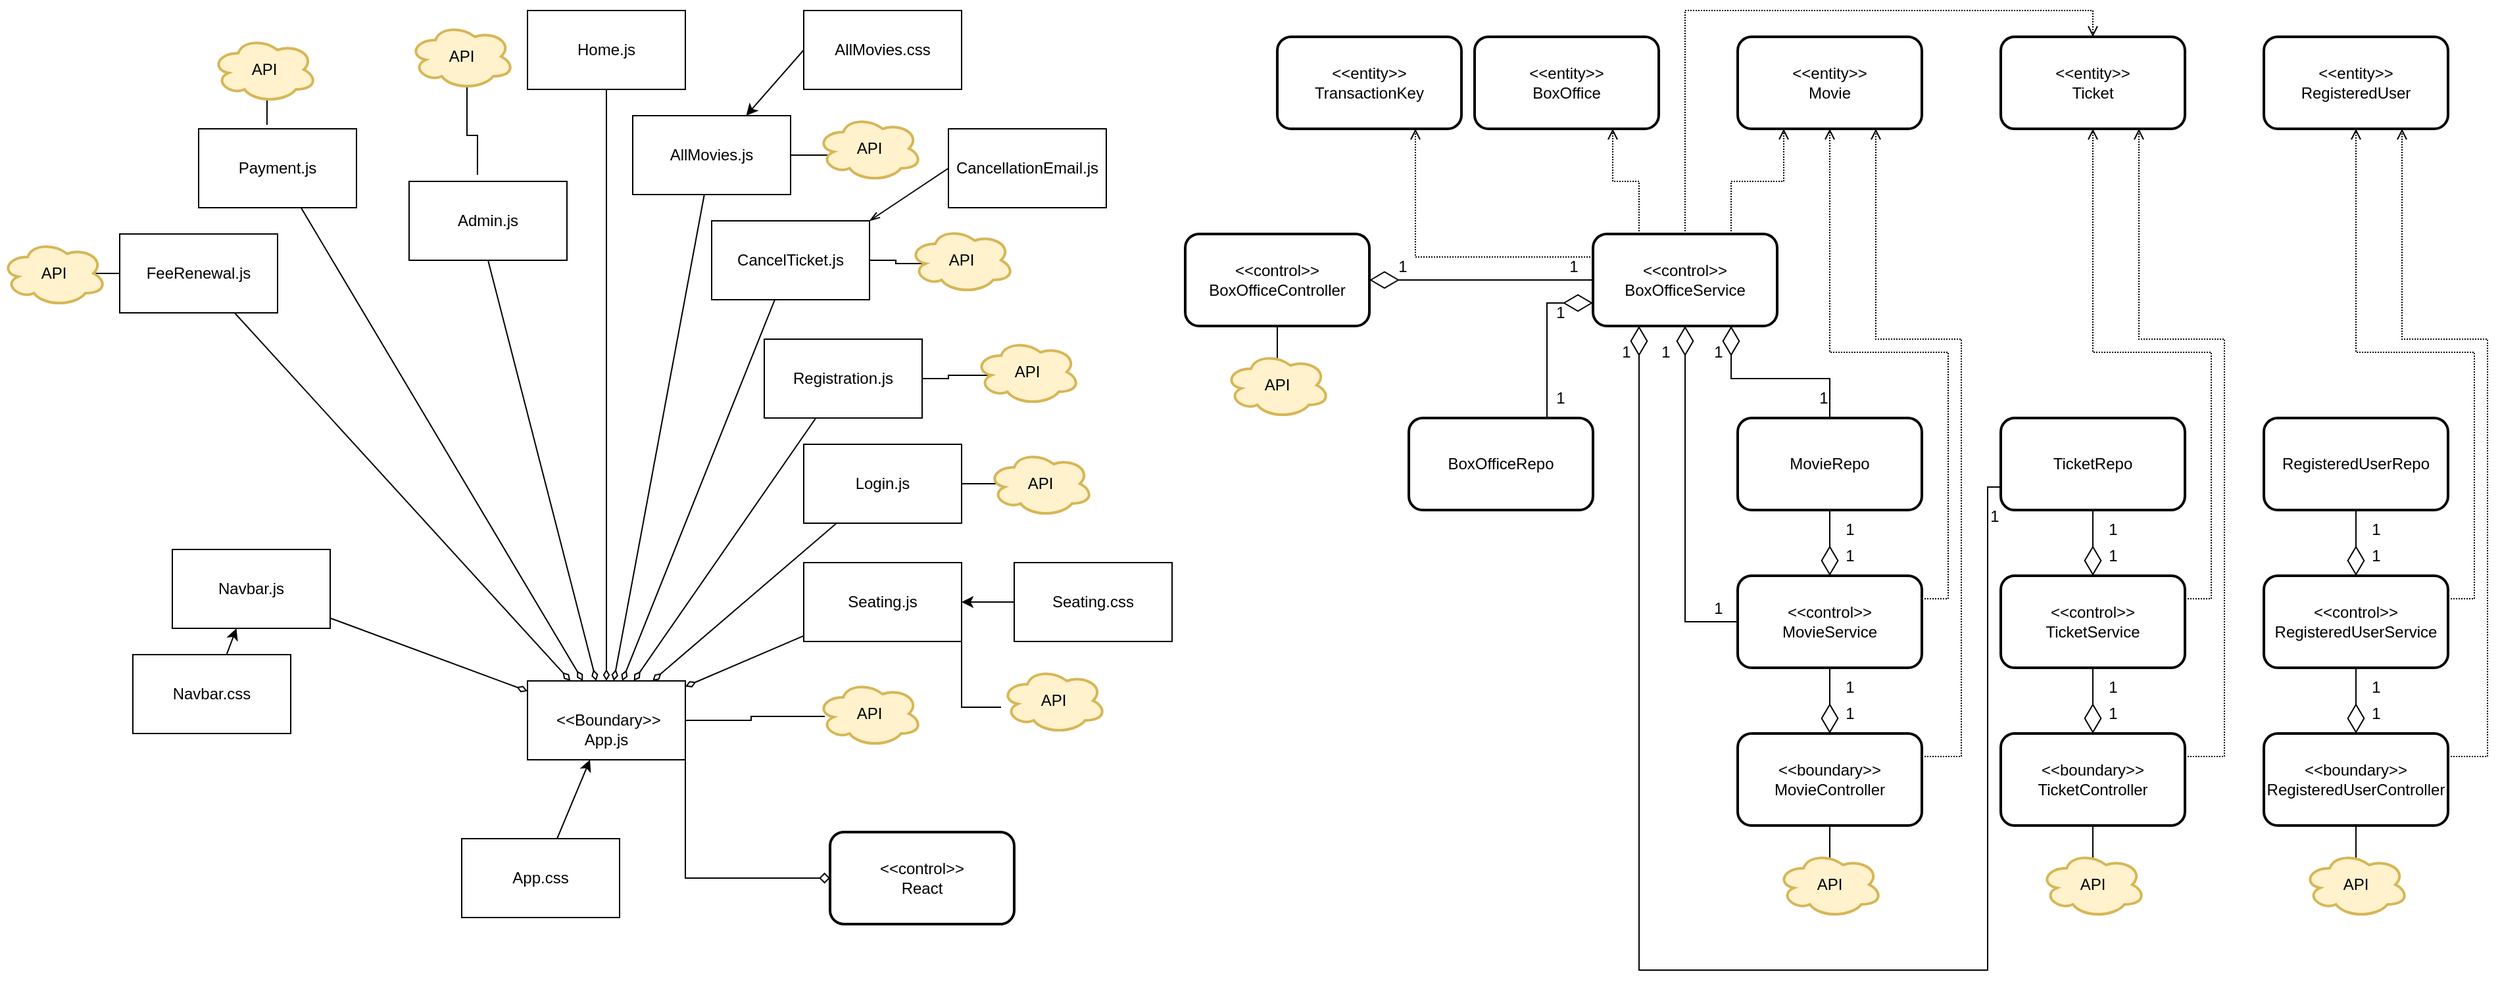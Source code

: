 <mxfile version="20.6.0" type="device"><diagram id="H52Q9zrc_nS8gR3pQKRK" name="Page-1"><mxGraphModel dx="3122" dy="745" grid="1" gridSize="10" guides="1" tooltips="1" connect="1" arrows="1" fold="1" page="1" pageScale="1" pageWidth="1700" pageHeight="1100" math="0" shadow="0"><root><mxCell id="0"/><mxCell id="1" parent="0"/><mxCell id="1Ca0S9xtPDxvIVbtzS-j-1" value="&amp;lt;&amp;lt;entity&amp;gt;&amp;gt;&lt;br&gt;BoxOffice" style="rounded=1;whiteSpace=wrap;html=1;strokeWidth=2;" parent="1" vertex="1"><mxGeometry x="640" y="340" width="140" height="70" as="geometry"/></mxCell><mxCell id="1Ca0S9xtPDxvIVbtzS-j-2" value="&amp;lt;&amp;lt;entity&amp;gt;&amp;gt;&lt;br&gt;TransactionKey" style="rounded=1;whiteSpace=wrap;html=1;strokeWidth=2;" parent="1" vertex="1"><mxGeometry x="490" y="340" width="140" height="70" as="geometry"/></mxCell><mxCell id="1Ca0S9xtPDxvIVbtzS-j-3" value="&amp;lt;&amp;lt;entity&amp;gt;&amp;gt;&lt;br&gt;Movie" style="rounded=1;whiteSpace=wrap;html=1;strokeWidth=2;" parent="1" vertex="1"><mxGeometry x="840" y="340" width="140" height="70" as="geometry"/></mxCell><mxCell id="1Ca0S9xtPDxvIVbtzS-j-4" value="&amp;lt;&amp;lt;entity&amp;gt;&amp;gt;&lt;br&gt;Ticket" style="rounded=1;whiteSpace=wrap;html=1;strokeWidth=2;" parent="1" vertex="1"><mxGeometry x="1040" y="340" width="140" height="70" as="geometry"/></mxCell><mxCell id="1Ca0S9xtPDxvIVbtzS-j-5" value="&amp;lt;&amp;lt;entity&amp;gt;&amp;gt;&lt;br&gt;RegisteredUser" style="rounded=1;whiteSpace=wrap;html=1;strokeWidth=2;" parent="1" vertex="1"><mxGeometry x="1240" y="340" width="140" height="70" as="geometry"/></mxCell><mxCell id="1Ca0S9xtPDxvIVbtzS-j-35" style="edgeStyle=orthogonalEdgeStyle;rounded=0;orthogonalLoop=1;jettySize=auto;html=1;exitX=1;exitY=0.5;exitDx=0;exitDy=0;entryX=0;entryY=0.5;entryDx=0;entryDy=0;strokeWidth=1;startArrow=diamondThin;startFill=0;endArrow=none;endFill=0;startSize=20;" parent="1" source="1Ca0S9xtPDxvIVbtzS-j-6" target="1Ca0S9xtPDxvIVbtzS-j-11" edge="1"><mxGeometry relative="1" as="geometry"/></mxCell><mxCell id="1Ca0S9xtPDxvIVbtzS-j-6" value="&amp;lt;&amp;lt;control&amp;gt;&amp;gt;&lt;br&gt;BoxOfficeController" style="rounded=1;whiteSpace=wrap;html=1;strokeWidth=2;" parent="1" vertex="1"><mxGeometry x="420" y="490" width="140" height="70" as="geometry"/></mxCell><mxCell id="1Ca0S9xtPDxvIVbtzS-j-31" style="edgeStyle=orthogonalEdgeStyle;rounded=0;orthogonalLoop=1;jettySize=auto;html=1;exitX=0.5;exitY=0;exitDx=0;exitDy=0;entryX=0.5;entryY=1;entryDx=0;entryDy=0;strokeWidth=1;startArrow=diamondThin;startFill=0;endArrow=none;endFill=0;startSize=20;" parent="1" source="1Ca0S9xtPDxvIVbtzS-j-7" target="1Ca0S9xtPDxvIVbtzS-j-12" edge="1"><mxGeometry relative="1" as="geometry"/></mxCell><mxCell id="1Ca0S9xtPDxvIVbtzS-j-43" style="edgeStyle=orthogonalEdgeStyle;rounded=0;orthogonalLoop=1;jettySize=auto;html=1;exitX=1;exitY=0.25;exitDx=0;exitDy=0;entryX=0.75;entryY=1;entryDx=0;entryDy=0;dashed=1;dashPattern=1 1;strokeWidth=1;startArrow=none;startFill=0;endArrow=open;endFill=0;startSize=20;" parent="1" source="1Ca0S9xtPDxvIVbtzS-j-7" target="1Ca0S9xtPDxvIVbtzS-j-3" edge="1"><mxGeometry relative="1" as="geometry"><Array as="points"><mxPoint x="1010" y="888"/><mxPoint x="1010" y="570"/><mxPoint x="945" y="570"/></Array></mxGeometry></mxCell><mxCell id="1Ca0S9xtPDxvIVbtzS-j-7" value="&amp;lt;&amp;lt;boundary&amp;gt;&amp;gt;&lt;br&gt;MovieController" style="rounded=1;whiteSpace=wrap;html=1;strokeWidth=2;" parent="1" vertex="1"><mxGeometry x="840" y="870" width="140" height="70" as="geometry"/></mxCell><mxCell id="1Ca0S9xtPDxvIVbtzS-j-32" style="edgeStyle=orthogonalEdgeStyle;rounded=0;orthogonalLoop=1;jettySize=auto;html=1;exitX=0.5;exitY=0;exitDx=0;exitDy=0;entryX=0.5;entryY=1;entryDx=0;entryDy=0;strokeWidth=1;startArrow=diamondThin;startFill=0;endArrow=none;endFill=0;startSize=20;" parent="1" source="1Ca0S9xtPDxvIVbtzS-j-8" target="1Ca0S9xtPDxvIVbtzS-j-13" edge="1"><mxGeometry relative="1" as="geometry"/></mxCell><mxCell id="1Ca0S9xtPDxvIVbtzS-j-39" style="edgeStyle=orthogonalEdgeStyle;rounded=0;orthogonalLoop=1;jettySize=auto;html=1;exitX=1;exitY=0.25;exitDx=0;exitDy=0;entryX=0.75;entryY=1;entryDx=0;entryDy=0;dashed=1;dashPattern=1 1;strokeWidth=1;startArrow=none;startFill=0;endArrow=open;endFill=0;startSize=20;" parent="1" source="1Ca0S9xtPDxvIVbtzS-j-8" target="1Ca0S9xtPDxvIVbtzS-j-4" edge="1"><mxGeometry relative="1" as="geometry"><Array as="points"><mxPoint x="1210" y="888"/><mxPoint x="1210" y="570"/><mxPoint x="1145" y="570"/></Array></mxGeometry></mxCell><mxCell id="1Ca0S9xtPDxvIVbtzS-j-8" value="&amp;lt;&amp;lt;boundary&amp;gt;&amp;gt;&lt;br&gt;TicketController" style="rounded=1;whiteSpace=wrap;html=1;strokeWidth=2;" parent="1" vertex="1"><mxGeometry x="1040" y="870" width="140" height="70" as="geometry"/></mxCell><mxCell id="1Ca0S9xtPDxvIVbtzS-j-33" style="edgeStyle=orthogonalEdgeStyle;rounded=0;orthogonalLoop=1;jettySize=auto;html=1;exitX=0.5;exitY=0;exitDx=0;exitDy=0;entryX=0.5;entryY=1;entryDx=0;entryDy=0;strokeWidth=1;startArrow=diamondThin;startFill=0;endArrow=none;endFill=0;startSize=20;" parent="1" source="1Ca0S9xtPDxvIVbtzS-j-9" target="1Ca0S9xtPDxvIVbtzS-j-14" edge="1"><mxGeometry relative="1" as="geometry"/></mxCell><mxCell id="1Ca0S9xtPDxvIVbtzS-j-37" style="edgeStyle=orthogonalEdgeStyle;rounded=0;orthogonalLoop=1;jettySize=auto;html=1;exitX=1;exitY=0.25;exitDx=0;exitDy=0;entryX=0.75;entryY=1;entryDx=0;entryDy=0;dashed=1;dashPattern=1 1;strokeWidth=1;startArrow=none;startFill=0;endArrow=open;endFill=0;startSize=20;" parent="1" source="1Ca0S9xtPDxvIVbtzS-j-9" target="1Ca0S9xtPDxvIVbtzS-j-5" edge="1"><mxGeometry relative="1" as="geometry"><Array as="points"><mxPoint x="1410" y="888"/><mxPoint x="1410" y="570"/><mxPoint x="1345" y="570"/></Array></mxGeometry></mxCell><mxCell id="1Ca0S9xtPDxvIVbtzS-j-9" value="&amp;lt;&amp;lt;boundary&amp;gt;&amp;gt;&lt;br&gt;RegisteredUserController" style="rounded=1;whiteSpace=wrap;html=1;strokeWidth=2;" parent="1" vertex="1"><mxGeometry x="1240" y="870" width="140" height="70" as="geometry"/></mxCell><mxCell id="1Ca0S9xtPDxvIVbtzS-j-20" style="edgeStyle=orthogonalEdgeStyle;rounded=0;orthogonalLoop=1;jettySize=auto;html=1;exitX=0.25;exitY=0;exitDx=0;exitDy=0;entryX=0.75;entryY=1;entryDx=0;entryDy=0;strokeWidth=1;dashed=1;dashPattern=1 1;endArrow=open;endFill=0;" parent="1" source="1Ca0S9xtPDxvIVbtzS-j-11" target="1Ca0S9xtPDxvIVbtzS-j-1" edge="1"><mxGeometry relative="1" as="geometry"/></mxCell><mxCell id="1Ca0S9xtPDxvIVbtzS-j-21" style="edgeStyle=orthogonalEdgeStyle;rounded=0;orthogonalLoop=1;jettySize=auto;html=1;exitX=0.75;exitY=0;exitDx=0;exitDy=0;entryX=0.25;entryY=1;entryDx=0;entryDy=0;strokeWidth=1;dashed=1;dashPattern=1 1;endArrow=open;endFill=0;" parent="1" source="1Ca0S9xtPDxvIVbtzS-j-11" target="1Ca0S9xtPDxvIVbtzS-j-3" edge="1"><mxGeometry relative="1" as="geometry"/></mxCell><mxCell id="1Ca0S9xtPDxvIVbtzS-j-23" style="edgeStyle=orthogonalEdgeStyle;rounded=0;orthogonalLoop=1;jettySize=auto;html=1;exitX=0;exitY=0.75;exitDx=0;exitDy=0;entryX=0.75;entryY=0;entryDx=0;entryDy=0;strokeWidth=1;startArrow=diamondThin;startFill=0;endArrow=none;endFill=0;startSize=20;" parent="1" source="1Ca0S9xtPDxvIVbtzS-j-11" target="1Ca0S9xtPDxvIVbtzS-j-16" edge="1"><mxGeometry relative="1" as="geometry"/></mxCell><mxCell id="1Ca0S9xtPDxvIVbtzS-j-25" style="edgeStyle=orthogonalEdgeStyle;rounded=0;orthogonalLoop=1;jettySize=auto;html=1;exitX=0.5;exitY=1;exitDx=0;exitDy=0;entryX=0;entryY=0.5;entryDx=0;entryDy=0;strokeWidth=1;startArrow=diamondThin;startFill=0;endArrow=none;endFill=0;startSize=20;" parent="1" source="1Ca0S9xtPDxvIVbtzS-j-11" target="1Ca0S9xtPDxvIVbtzS-j-12" edge="1"><mxGeometry relative="1" as="geometry"><Array as="points"><mxPoint x="800" y="785"/></Array></mxGeometry></mxCell><mxCell id="1Ca0S9xtPDxvIVbtzS-j-26" style="edgeStyle=orthogonalEdgeStyle;rounded=0;orthogonalLoop=1;jettySize=auto;html=1;exitX=0.75;exitY=1;exitDx=0;exitDy=0;entryX=0.5;entryY=0;entryDx=0;entryDy=0;strokeWidth=1;startArrow=diamondThin;startFill=0;endArrow=none;endFill=0;startSize=20;" parent="1" source="1Ca0S9xtPDxvIVbtzS-j-11" target="1Ca0S9xtPDxvIVbtzS-j-17" edge="1"><mxGeometry relative="1" as="geometry"/></mxCell><mxCell id="1Ca0S9xtPDxvIVbtzS-j-34" style="edgeStyle=orthogonalEdgeStyle;rounded=0;orthogonalLoop=1;jettySize=auto;html=1;exitX=0;exitY=0.25;exitDx=0;exitDy=0;entryX=0.75;entryY=1;entryDx=0;entryDy=0;strokeWidth=1;startArrow=none;startFill=0;endArrow=open;endFill=0;startSize=20;dashed=1;dashPattern=1 1;" parent="1" source="1Ca0S9xtPDxvIVbtzS-j-11" target="1Ca0S9xtPDxvIVbtzS-j-2" edge="1"><mxGeometry relative="1" as="geometry"/></mxCell><mxCell id="1Ca0S9xtPDxvIVbtzS-j-40" style="edgeStyle=orthogonalEdgeStyle;rounded=0;orthogonalLoop=1;jettySize=auto;html=1;exitX=0.5;exitY=0;exitDx=0;exitDy=0;entryX=0.5;entryY=0;entryDx=0;entryDy=0;dashed=1;dashPattern=1 1;strokeWidth=1;startArrow=none;startFill=0;endArrow=open;endFill=0;startSize=20;" parent="1" source="1Ca0S9xtPDxvIVbtzS-j-11" target="1Ca0S9xtPDxvIVbtzS-j-4" edge="1"><mxGeometry relative="1" as="geometry"/></mxCell><mxCell id="1Ca0S9xtPDxvIVbtzS-j-41" style="edgeStyle=orthogonalEdgeStyle;rounded=0;orthogonalLoop=1;jettySize=auto;html=1;exitX=0.25;exitY=1;exitDx=0;exitDy=0;entryX=0;entryY=0.75;entryDx=0;entryDy=0;strokeWidth=1;startArrow=diamondThin;startFill=0;endArrow=none;endFill=0;startSize=20;" parent="1" source="1Ca0S9xtPDxvIVbtzS-j-11" target="1Ca0S9xtPDxvIVbtzS-j-18" edge="1"><mxGeometry relative="1" as="geometry"><Array as="points"><mxPoint x="765" y="1050"/><mxPoint x="1030" y="1050"/><mxPoint x="1030" y="683"/></Array></mxGeometry></mxCell><mxCell id="1Ca0S9xtPDxvIVbtzS-j-11" value="&amp;lt;&amp;lt;control&amp;gt;&amp;gt;&lt;br&gt;BoxOfficeService" style="rounded=1;whiteSpace=wrap;html=1;strokeWidth=2;" parent="1" vertex="1"><mxGeometry x="730" y="490" width="140" height="70" as="geometry"/></mxCell><mxCell id="1Ca0S9xtPDxvIVbtzS-j-28" style="edgeStyle=orthogonalEdgeStyle;rounded=0;orthogonalLoop=1;jettySize=auto;html=1;exitX=0.5;exitY=0;exitDx=0;exitDy=0;entryX=0.5;entryY=1;entryDx=0;entryDy=0;strokeWidth=1;startArrow=diamondThin;startFill=0;endArrow=none;endFill=0;startSize=20;" parent="1" source="1Ca0S9xtPDxvIVbtzS-j-12" target="1Ca0S9xtPDxvIVbtzS-j-17" edge="1"><mxGeometry relative="1" as="geometry"/></mxCell><mxCell id="1Ca0S9xtPDxvIVbtzS-j-42" style="edgeStyle=orthogonalEdgeStyle;rounded=0;orthogonalLoop=1;jettySize=auto;html=1;exitX=1;exitY=0.25;exitDx=0;exitDy=0;entryX=0.5;entryY=1;entryDx=0;entryDy=0;strokeWidth=1;startArrow=none;startFill=0;endArrow=open;endFill=0;startSize=20;dashed=1;dashPattern=1 1;" parent="1" source="1Ca0S9xtPDxvIVbtzS-j-12" target="1Ca0S9xtPDxvIVbtzS-j-3" edge="1"><mxGeometry relative="1" as="geometry"/></mxCell><mxCell id="1Ca0S9xtPDxvIVbtzS-j-12" value="&amp;lt;&amp;lt;control&amp;gt;&amp;gt;&lt;br&gt;MovieService" style="rounded=1;whiteSpace=wrap;html=1;strokeWidth=2;" parent="1" vertex="1"><mxGeometry x="840" y="750" width="140" height="70" as="geometry"/></mxCell><mxCell id="1Ca0S9xtPDxvIVbtzS-j-29" style="edgeStyle=orthogonalEdgeStyle;rounded=0;orthogonalLoop=1;jettySize=auto;html=1;exitX=0.5;exitY=0;exitDx=0;exitDy=0;entryX=0.5;entryY=1;entryDx=0;entryDy=0;strokeWidth=1;startArrow=diamondThin;startFill=0;endArrow=none;endFill=0;startSize=20;" parent="1" source="1Ca0S9xtPDxvIVbtzS-j-13" target="1Ca0S9xtPDxvIVbtzS-j-18" edge="1"><mxGeometry relative="1" as="geometry"/></mxCell><mxCell id="1Ca0S9xtPDxvIVbtzS-j-38" style="edgeStyle=orthogonalEdgeStyle;rounded=0;orthogonalLoop=1;jettySize=auto;html=1;exitX=1;exitY=0.25;exitDx=0;exitDy=0;entryX=0.5;entryY=1;entryDx=0;entryDy=0;dashed=1;dashPattern=1 1;strokeWidth=1;startArrow=none;startFill=0;endArrow=open;endFill=0;startSize=20;" parent="1" source="1Ca0S9xtPDxvIVbtzS-j-13" target="1Ca0S9xtPDxvIVbtzS-j-4" edge="1"><mxGeometry relative="1" as="geometry"/></mxCell><mxCell id="1Ca0S9xtPDxvIVbtzS-j-13" value="&amp;lt;&amp;lt;control&amp;gt;&amp;gt;&lt;br&gt;TicketService" style="rounded=1;whiteSpace=wrap;html=1;strokeWidth=2;" parent="1" vertex="1"><mxGeometry x="1040" y="750" width="140" height="70" as="geometry"/></mxCell><mxCell id="1Ca0S9xtPDxvIVbtzS-j-30" style="edgeStyle=orthogonalEdgeStyle;rounded=0;orthogonalLoop=1;jettySize=auto;html=1;exitX=0.5;exitY=0;exitDx=0;exitDy=0;entryX=0.5;entryY=1;entryDx=0;entryDy=0;strokeWidth=1;startArrow=diamondThin;startFill=0;endArrow=none;endFill=0;startSize=20;" parent="1" source="1Ca0S9xtPDxvIVbtzS-j-14" target="1Ca0S9xtPDxvIVbtzS-j-19" edge="1"><mxGeometry relative="1" as="geometry"/></mxCell><mxCell id="1Ca0S9xtPDxvIVbtzS-j-36" style="edgeStyle=orthogonalEdgeStyle;rounded=0;orthogonalLoop=1;jettySize=auto;html=1;exitX=1;exitY=0.25;exitDx=0;exitDy=0;entryX=0.5;entryY=1;entryDx=0;entryDy=0;strokeWidth=1;startArrow=none;startFill=0;endArrow=open;endFill=0;startSize=20;dashed=1;dashPattern=1 1;" parent="1" source="1Ca0S9xtPDxvIVbtzS-j-14" target="1Ca0S9xtPDxvIVbtzS-j-5" edge="1"><mxGeometry relative="1" as="geometry"/></mxCell><mxCell id="1Ca0S9xtPDxvIVbtzS-j-14" value="&amp;lt;&amp;lt;control&amp;gt;&amp;gt;&lt;br&gt;RegisteredUserService" style="rounded=1;whiteSpace=wrap;html=1;strokeWidth=2;" parent="1" vertex="1"><mxGeometry x="1240" y="750" width="140" height="70" as="geometry"/></mxCell><mxCell id="1Ca0S9xtPDxvIVbtzS-j-16" value="BoxOfficeRepo" style="rounded=1;whiteSpace=wrap;html=1;strokeWidth=2;" parent="1" vertex="1"><mxGeometry x="590" y="630" width="140" height="70" as="geometry"/></mxCell><mxCell id="1Ca0S9xtPDxvIVbtzS-j-17" value="MovieRepo" style="rounded=1;whiteSpace=wrap;html=1;strokeWidth=2;" parent="1" vertex="1"><mxGeometry x="840" y="630" width="140" height="70" as="geometry"/></mxCell><mxCell id="1Ca0S9xtPDxvIVbtzS-j-18" value="TicketRepo" style="rounded=1;whiteSpace=wrap;html=1;strokeWidth=2;" parent="1" vertex="1"><mxGeometry x="1040" y="630" width="140" height="70" as="geometry"/></mxCell><mxCell id="1Ca0S9xtPDxvIVbtzS-j-19" value="RegisteredUserRepo" style="rounded=1;whiteSpace=wrap;html=1;strokeWidth=2;" parent="1" vertex="1"><mxGeometry x="1240" y="630" width="140" height="70" as="geometry"/></mxCell><mxCell id="1Ca0S9xtPDxvIVbtzS-j-44" value="1" style="text;html=1;align=center;verticalAlign=middle;resizable=0;points=[];autosize=1;strokeColor=none;fillColor=none;" parent="1" vertex="1"><mxGeometry x="570" y="500" width="30" height="30" as="geometry"/></mxCell><mxCell id="1Ca0S9xtPDxvIVbtzS-j-45" value="1" style="text;html=1;align=center;verticalAlign=middle;resizable=0;points=[];autosize=1;strokeColor=none;fillColor=none;" parent="1" vertex="1"><mxGeometry x="700" y="500" width="30" height="30" as="geometry"/></mxCell><mxCell id="1Ca0S9xtPDxvIVbtzS-j-46" value="1" style="text;html=1;align=center;verticalAlign=middle;resizable=0;points=[];autosize=1;strokeColor=none;fillColor=none;" parent="1" vertex="1"><mxGeometry x="690" y="535" width="30" height="30" as="geometry"/></mxCell><mxCell id="1Ca0S9xtPDxvIVbtzS-j-47" value="1" style="text;html=1;align=center;verticalAlign=middle;resizable=0;points=[];autosize=1;strokeColor=none;fillColor=none;" parent="1" vertex="1"><mxGeometry x="690" y="600" width="30" height="30" as="geometry"/></mxCell><mxCell id="1Ca0S9xtPDxvIVbtzS-j-48" value="1" style="text;html=1;align=center;verticalAlign=middle;resizable=0;points=[];autosize=1;strokeColor=none;fillColor=none;" parent="1" vertex="1"><mxGeometry x="740" y="565" width="30" height="30" as="geometry"/></mxCell><mxCell id="1Ca0S9xtPDxvIVbtzS-j-49" value="1" style="text;html=1;align=center;verticalAlign=middle;resizable=0;points=[];autosize=1;strokeColor=none;fillColor=none;" parent="1" vertex="1"><mxGeometry x="770" y="565" width="30" height="30" as="geometry"/></mxCell><mxCell id="1Ca0S9xtPDxvIVbtzS-j-50" value="1" style="text;html=1;align=center;verticalAlign=middle;resizable=0;points=[];autosize=1;strokeColor=none;fillColor=none;" parent="1" vertex="1"><mxGeometry x="810" y="565" width="30" height="30" as="geometry"/></mxCell><mxCell id="1Ca0S9xtPDxvIVbtzS-j-51" value="1" style="text;html=1;align=center;verticalAlign=middle;resizable=0;points=[];autosize=1;strokeColor=none;fillColor=none;" parent="1" vertex="1"><mxGeometry x="890" y="600" width="30" height="30" as="geometry"/></mxCell><mxCell id="1Ca0S9xtPDxvIVbtzS-j-52" value="1" style="text;html=1;align=center;verticalAlign=middle;resizable=0;points=[];autosize=1;strokeColor=none;fillColor=none;" parent="1" vertex="1"><mxGeometry x="810" y="760" width="30" height="30" as="geometry"/></mxCell><mxCell id="1Ca0S9xtPDxvIVbtzS-j-53" value="1" style="text;html=1;align=center;verticalAlign=middle;resizable=0;points=[];autosize=1;strokeColor=none;fillColor=none;" parent="1" vertex="1"><mxGeometry x="1020" y="690" width="30" height="30" as="geometry"/></mxCell><mxCell id="1Ca0S9xtPDxvIVbtzS-j-58" value="1" style="text;html=1;align=center;verticalAlign=middle;resizable=0;points=[];autosize=1;strokeColor=none;fillColor=none;" parent="1" vertex="1"><mxGeometry x="910" y="700" width="30" height="30" as="geometry"/></mxCell><mxCell id="1Ca0S9xtPDxvIVbtzS-j-59" value="1" style="text;html=1;align=center;verticalAlign=middle;resizable=0;points=[];autosize=1;strokeColor=none;fillColor=none;" parent="1" vertex="1"><mxGeometry x="910" y="720" width="30" height="30" as="geometry"/></mxCell><mxCell id="1Ca0S9xtPDxvIVbtzS-j-60" value="1" style="text;html=1;align=center;verticalAlign=middle;resizable=0;points=[];autosize=1;strokeColor=none;fillColor=none;" parent="1" vertex="1"><mxGeometry x="910" y="820" width="30" height="30" as="geometry"/></mxCell><mxCell id="1Ca0S9xtPDxvIVbtzS-j-61" value="1" style="text;html=1;align=center;verticalAlign=middle;resizable=0;points=[];autosize=1;strokeColor=none;fillColor=none;" parent="1" vertex="1"><mxGeometry x="910" y="840" width="30" height="30" as="geometry"/></mxCell><mxCell id="1Ca0S9xtPDxvIVbtzS-j-62" value="1" style="text;html=1;align=center;verticalAlign=middle;resizable=0;points=[];autosize=1;strokeColor=none;fillColor=none;" parent="1" vertex="1"><mxGeometry x="1110" y="700" width="30" height="30" as="geometry"/></mxCell><mxCell id="1Ca0S9xtPDxvIVbtzS-j-63" value="1" style="text;html=1;align=center;verticalAlign=middle;resizable=0;points=[];autosize=1;strokeColor=none;fillColor=none;" parent="1" vertex="1"><mxGeometry x="1110" y="720" width="30" height="30" as="geometry"/></mxCell><mxCell id="1Ca0S9xtPDxvIVbtzS-j-64" value="1" style="text;html=1;align=center;verticalAlign=middle;resizable=0;points=[];autosize=1;strokeColor=none;fillColor=none;" parent="1" vertex="1"><mxGeometry x="1110" y="820" width="30" height="30" as="geometry"/></mxCell><mxCell id="1Ca0S9xtPDxvIVbtzS-j-65" value="1" style="text;html=1;align=center;verticalAlign=middle;resizable=0;points=[];autosize=1;strokeColor=none;fillColor=none;" parent="1" vertex="1"><mxGeometry x="1110" y="840" width="30" height="30" as="geometry"/></mxCell><mxCell id="1Ca0S9xtPDxvIVbtzS-j-66" value="1" style="text;html=1;align=center;verticalAlign=middle;resizable=0;points=[];autosize=1;strokeColor=none;fillColor=none;" parent="1" vertex="1"><mxGeometry x="1310" y="700" width="30" height="30" as="geometry"/></mxCell><mxCell id="1Ca0S9xtPDxvIVbtzS-j-67" value="1" style="text;html=1;align=center;verticalAlign=middle;resizable=0;points=[];autosize=1;strokeColor=none;fillColor=none;" parent="1" vertex="1"><mxGeometry x="1310" y="720" width="30" height="30" as="geometry"/></mxCell><mxCell id="1Ca0S9xtPDxvIVbtzS-j-68" value="1" style="text;html=1;align=center;verticalAlign=middle;resizable=0;points=[];autosize=1;strokeColor=none;fillColor=none;" parent="1" vertex="1"><mxGeometry x="1310" y="820" width="30" height="30" as="geometry"/></mxCell><mxCell id="1Ca0S9xtPDxvIVbtzS-j-69" value="1" style="text;html=1;align=center;verticalAlign=middle;resizable=0;points=[];autosize=1;strokeColor=none;fillColor=none;" parent="1" vertex="1"><mxGeometry x="1310" y="840" width="30" height="30" as="geometry"/></mxCell><mxCell id="1Ca0S9xtPDxvIVbtzS-j-71" style="edgeStyle=orthogonalEdgeStyle;rounded=0;orthogonalLoop=1;jettySize=auto;html=1;exitX=0.625;exitY=0.2;exitDx=0;exitDy=0;exitPerimeter=0;entryX=0.5;entryY=1;entryDx=0;entryDy=0;strokeWidth=1;startArrow=none;startFill=0;endArrow=none;endFill=0;startSize=20;" parent="1" source="1Ca0S9xtPDxvIVbtzS-j-70" target="1Ca0S9xtPDxvIVbtzS-j-6" edge="1"><mxGeometry relative="1" as="geometry"/></mxCell><mxCell id="1Ca0S9xtPDxvIVbtzS-j-70" value="API" style="ellipse;shape=cloud;whiteSpace=wrap;html=1;strokeWidth=2;fillColor=#fff2cc;strokeColor=#d6b656;" parent="1" vertex="1"><mxGeometry x="450" y="580" width="80" height="50" as="geometry"/></mxCell><mxCell id="1Ca0S9xtPDxvIVbtzS-j-75" style="edgeStyle=orthogonalEdgeStyle;rounded=0;orthogonalLoop=1;jettySize=auto;html=1;exitX=0.4;exitY=0.1;exitDx=0;exitDy=0;exitPerimeter=0;entryX=0.5;entryY=1;entryDx=0;entryDy=0;strokeWidth=1;startArrow=none;startFill=0;endArrow=none;endFill=0;startSize=20;" parent="1" source="1Ca0S9xtPDxvIVbtzS-j-72" target="1Ca0S9xtPDxvIVbtzS-j-7" edge="1"><mxGeometry relative="1" as="geometry"/></mxCell><mxCell id="1Ca0S9xtPDxvIVbtzS-j-72" value="API" style="ellipse;shape=cloud;whiteSpace=wrap;html=1;strokeWidth=2;fillColor=#fff2cc;strokeColor=#d6b656;" parent="1" vertex="1"><mxGeometry x="870" y="960" width="80" height="50" as="geometry"/></mxCell><mxCell id="1Ca0S9xtPDxvIVbtzS-j-76" style="edgeStyle=orthogonalEdgeStyle;rounded=0;orthogonalLoop=1;jettySize=auto;html=1;exitX=0.4;exitY=0.1;exitDx=0;exitDy=0;exitPerimeter=0;entryX=0.5;entryY=1;entryDx=0;entryDy=0;strokeWidth=1;startArrow=none;startFill=0;endArrow=none;endFill=0;startSize=20;" parent="1" source="1Ca0S9xtPDxvIVbtzS-j-73" target="1Ca0S9xtPDxvIVbtzS-j-8" edge="1"><mxGeometry relative="1" as="geometry"/></mxCell><mxCell id="1Ca0S9xtPDxvIVbtzS-j-73" value="API" style="ellipse;shape=cloud;whiteSpace=wrap;html=1;strokeWidth=2;fillColor=#fff2cc;strokeColor=#d6b656;" parent="1" vertex="1"><mxGeometry x="1070" y="960" width="80" height="50" as="geometry"/></mxCell><mxCell id="1Ca0S9xtPDxvIVbtzS-j-77" style="edgeStyle=orthogonalEdgeStyle;rounded=0;orthogonalLoop=1;jettySize=auto;html=1;exitX=0.4;exitY=0.1;exitDx=0;exitDy=0;exitPerimeter=0;entryX=0.5;entryY=1;entryDx=0;entryDy=0;strokeWidth=1;startArrow=none;startFill=0;endArrow=none;endFill=0;startSize=20;" parent="1" source="1Ca0S9xtPDxvIVbtzS-j-74" target="1Ca0S9xtPDxvIVbtzS-j-9" edge="1"><mxGeometry relative="1" as="geometry"/></mxCell><mxCell id="1Ca0S9xtPDxvIVbtzS-j-74" value="API" style="ellipse;shape=cloud;whiteSpace=wrap;html=1;strokeWidth=2;fillColor=#fff2cc;strokeColor=#d6b656;" parent="1" vertex="1"><mxGeometry x="1270" y="960" width="80" height="50" as="geometry"/></mxCell><mxCell id="CMSz4n57z28-TTrOjZxS-1" style="edgeStyle=none;rounded=0;orthogonalLoop=1;jettySize=auto;html=1;exitX=0.5;exitY=1;exitDx=0;exitDy=0;endArrow=diamondThin;endFill=0;" parent="1" source="CMSz4n57z28-TTrOjZxS-2" target="CMSz4n57z28-TTrOjZxS-25" edge="1"><mxGeometry relative="1" as="geometry"/></mxCell><mxCell id="CMSz4n57z28-TTrOjZxS-2" value="Admin.js" style="rounded=0;whiteSpace=wrap;html=1;" parent="1" vertex="1"><mxGeometry x="-170" y="450" width="120" height="60" as="geometry"/></mxCell><mxCell id="CMSz4n57z28-TTrOjZxS-3" style="edgeStyle=none;rounded=0;orthogonalLoop=1;jettySize=auto;html=1;endArrow=diamondThin;endFill=0;" parent="1" source="CMSz4n57z28-TTrOjZxS-4" target="CMSz4n57z28-TTrOjZxS-25" edge="1"><mxGeometry relative="1" as="geometry"/></mxCell><mxCell id="CMSz4n57z28-TTrOjZxS-46" style="edgeStyle=orthogonalEdgeStyle;rounded=0;orthogonalLoop=1;jettySize=auto;html=1;exitX=1;exitY=0.5;exitDx=0;exitDy=0;entryX=0.16;entryY=0.55;entryDx=0;entryDy=0;entryPerimeter=0;endArrow=none;endFill=0;" parent="1" source="CMSz4n57z28-TTrOjZxS-4" target="CMSz4n57z28-TTrOjZxS-37" edge="1"><mxGeometry relative="1" as="geometry"/></mxCell><mxCell id="CMSz4n57z28-TTrOjZxS-4" value="AllMovies.js" style="rounded=0;whiteSpace=wrap;html=1;" parent="1" vertex="1"><mxGeometry y="400" width="120" height="60" as="geometry"/></mxCell><mxCell id="CMSz4n57z28-TTrOjZxS-5" style="edgeStyle=none;rounded=0;orthogonalLoop=1;jettySize=auto;html=1;endArrow=diamondThin;endFill=0;" parent="1" source="CMSz4n57z28-TTrOjZxS-6" target="CMSz4n57z28-TTrOjZxS-25" edge="1"><mxGeometry relative="1" as="geometry"/></mxCell><mxCell id="CMSz4n57z28-TTrOjZxS-45" style="edgeStyle=orthogonalEdgeStyle;rounded=0;orthogonalLoop=1;jettySize=auto;html=1;exitX=1;exitY=0.5;exitDx=0;exitDy=0;entryX=0.16;entryY=0.55;entryDx=0;entryDy=0;entryPerimeter=0;endArrow=none;endFill=0;" parent="1" source="CMSz4n57z28-TTrOjZxS-6" target="CMSz4n57z28-TTrOjZxS-36" edge="1"><mxGeometry relative="1" as="geometry"/></mxCell><mxCell id="CMSz4n57z28-TTrOjZxS-6" value="CancelTicket.js" style="rounded=0;whiteSpace=wrap;html=1;" parent="1" vertex="1"><mxGeometry x="60" y="480" width="120" height="60" as="geometry"/></mxCell><mxCell id="CMSz4n57z28-TTrOjZxS-7" style="edgeStyle=none;rounded=0;orthogonalLoop=1;jettySize=auto;html=1;endArrow=diamondThin;endFill=0;" parent="1" source="CMSz4n57z28-TTrOjZxS-8" target="CMSz4n57z28-TTrOjZxS-25" edge="1"><mxGeometry relative="1" as="geometry"/></mxCell><mxCell id="CMSz4n57z28-TTrOjZxS-8" value="FeeRenewal.js" style="rounded=0;whiteSpace=wrap;html=1;" parent="1" vertex="1"><mxGeometry x="-390" y="490" width="120" height="60" as="geometry"/></mxCell><mxCell id="CMSz4n57z28-TTrOjZxS-9" style="edgeStyle=none;rounded=0;orthogonalLoop=1;jettySize=auto;html=1;endArrow=diamondThin;endFill=0;" parent="1" source="CMSz4n57z28-TTrOjZxS-10" target="CMSz4n57z28-TTrOjZxS-25" edge="1"><mxGeometry relative="1" as="geometry"/></mxCell><mxCell id="CMSz4n57z28-TTrOjZxS-10" value="Home.js" style="rounded=0;whiteSpace=wrap;html=1;" parent="1" vertex="1"><mxGeometry x="-80" y="320" width="120" height="60" as="geometry"/></mxCell><mxCell id="CMSz4n57z28-TTrOjZxS-11" style="edgeStyle=none;rounded=0;orthogonalLoop=1;jettySize=auto;html=1;endArrow=diamondThin;endFill=0;" parent="1" source="CMSz4n57z28-TTrOjZxS-12" target="CMSz4n57z28-TTrOjZxS-25" edge="1"><mxGeometry relative="1" as="geometry"/></mxCell><mxCell id="CMSz4n57z28-TTrOjZxS-43" style="edgeStyle=orthogonalEdgeStyle;rounded=0;orthogonalLoop=1;jettySize=auto;html=1;exitX=1;exitY=0.5;exitDx=0;exitDy=0;entryX=0.07;entryY=0.4;entryDx=0;entryDy=0;entryPerimeter=0;endArrow=none;endFill=0;" parent="1" source="CMSz4n57z28-TTrOjZxS-12" target="CMSz4n57z28-TTrOjZxS-34" edge="1"><mxGeometry relative="1" as="geometry"/></mxCell><mxCell id="CMSz4n57z28-TTrOjZxS-12" value="Login.js" style="rounded=0;whiteSpace=wrap;html=1;" parent="1" vertex="1"><mxGeometry x="130" y="650" width="120" height="60" as="geometry"/></mxCell><mxCell id="CMSz4n57z28-TTrOjZxS-13" style="edgeStyle=none;rounded=0;orthogonalLoop=1;jettySize=auto;html=1;endArrow=diamondThin;endFill=0;" parent="1" source="CMSz4n57z28-TTrOjZxS-14" target="CMSz4n57z28-TTrOjZxS-25" edge="1"><mxGeometry relative="1" as="geometry"/></mxCell><mxCell id="CMSz4n57z28-TTrOjZxS-14" value="Payment.js" style="rounded=0;whiteSpace=wrap;html=1;" parent="1" vertex="1"><mxGeometry x="-330" y="410" width="120" height="60" as="geometry"/></mxCell><mxCell id="CMSz4n57z28-TTrOjZxS-15" style="edgeStyle=none;rounded=0;orthogonalLoop=1;jettySize=auto;html=1;endArrow=diamondThin;endFill=0;" parent="1" source="CMSz4n57z28-TTrOjZxS-16" target="CMSz4n57z28-TTrOjZxS-25" edge="1"><mxGeometry relative="1" as="geometry"/></mxCell><mxCell id="CMSz4n57z28-TTrOjZxS-44" style="edgeStyle=orthogonalEdgeStyle;rounded=0;orthogonalLoop=1;jettySize=auto;html=1;exitX=1;exitY=0.5;exitDx=0;exitDy=0;entryX=0.16;entryY=0.55;entryDx=0;entryDy=0;entryPerimeter=0;endArrow=none;endFill=0;" parent="1" source="CMSz4n57z28-TTrOjZxS-16" target="CMSz4n57z28-TTrOjZxS-35" edge="1"><mxGeometry relative="1" as="geometry"/></mxCell><mxCell id="CMSz4n57z28-TTrOjZxS-16" value="Registration.js" style="rounded=0;whiteSpace=wrap;html=1;" parent="1" vertex="1"><mxGeometry x="100" y="570" width="120" height="60" as="geometry"/></mxCell><mxCell id="o9shOTdv8RHuDuRnvMVn-1" style="edgeStyle=none;rounded=0;orthogonalLoop=1;jettySize=auto;html=1;exitX=0;exitY=0.5;exitDx=0;exitDy=0;entryX=1;entryY=0;entryDx=0;entryDy=0;endArrow=openThin;endFill=0;" edge="1" parent="1" source="CMSz4n57z28-TTrOjZxS-18" target="CMSz4n57z28-TTrOjZxS-6"><mxGeometry relative="1" as="geometry"/></mxCell><mxCell id="CMSz4n57z28-TTrOjZxS-18" value="CancellationEmail.js" style="rounded=0;whiteSpace=wrap;html=1;" parent="1" vertex="1"><mxGeometry x="240" y="410" width="120" height="60" as="geometry"/></mxCell><mxCell id="CMSz4n57z28-TTrOjZxS-19" style="edgeStyle=none;rounded=0;orthogonalLoop=1;jettySize=auto;html=1;endArrow=diamondThin;endFill=0;" parent="1" source="CMSz4n57z28-TTrOjZxS-20" target="CMSz4n57z28-TTrOjZxS-25" edge="1"><mxGeometry relative="1" as="geometry"/></mxCell><mxCell id="CMSz4n57z28-TTrOjZxS-20" value="Navbar.js" style="rounded=0;whiteSpace=wrap;html=1;" parent="1" vertex="1"><mxGeometry x="-350" y="730" width="120" height="60" as="geometry"/></mxCell><mxCell id="CMSz4n57z28-TTrOjZxS-21" style="rounded=0;orthogonalLoop=1;jettySize=auto;html=1;endArrow=classic;endFill=1;" parent="1" source="CMSz4n57z28-TTrOjZxS-22" target="CMSz4n57z28-TTrOjZxS-20" edge="1"><mxGeometry relative="1" as="geometry"/></mxCell><mxCell id="CMSz4n57z28-TTrOjZxS-22" value="Navbar.css" style="rounded=0;whiteSpace=wrap;html=1;" parent="1" vertex="1"><mxGeometry x="-380" y="810" width="120" height="60" as="geometry"/></mxCell><mxCell id="CMSz4n57z28-TTrOjZxS-23" style="rounded=0;orthogonalLoop=1;jettySize=auto;html=1;exitX=0;exitY=0.5;exitDx=0;exitDy=0;endArrow=classic;endFill=1;" parent="1" source="CMSz4n57z28-TTrOjZxS-24" target="CMSz4n57z28-TTrOjZxS-4" edge="1"><mxGeometry relative="1" as="geometry"/></mxCell><mxCell id="CMSz4n57z28-TTrOjZxS-24" value="AllMovies.css" style="rounded=0;whiteSpace=wrap;html=1;" parent="1" vertex="1"><mxGeometry x="130" y="320" width="120" height="60" as="geometry"/></mxCell><mxCell id="CMSz4n57z28-TTrOjZxS-33" style="edgeStyle=orthogonalEdgeStyle;rounded=0;orthogonalLoop=1;jettySize=auto;html=1;exitX=1;exitY=0.5;exitDx=0;exitDy=0;entryX=0.075;entryY=0.54;entryDx=0;entryDy=0;entryPerimeter=0;endArrow=none;endFill=0;" parent="1" source="CMSz4n57z28-TTrOjZxS-25" target="CMSz4n57z28-TTrOjZxS-32" edge="1"><mxGeometry relative="1" as="geometry"/></mxCell><mxCell id="CMSz4n57z28-TTrOjZxS-54" style="edgeStyle=orthogonalEdgeStyle;rounded=0;orthogonalLoop=1;jettySize=auto;html=1;exitX=1;exitY=1;exitDx=0;exitDy=0;entryX=0;entryY=0.5;entryDx=0;entryDy=0;endArrow=diamond;endFill=0;" parent="1" source="CMSz4n57z28-TTrOjZxS-25" target="CMSz4n57z28-TTrOjZxS-53" edge="1"><mxGeometry relative="1" as="geometry"/></mxCell><mxCell id="CMSz4n57z28-TTrOjZxS-25" value="&lt;br&gt;&amp;nbsp;&amp;lt;&amp;lt;Boundary&amp;gt;&amp;gt; App.js" style="rounded=0;whiteSpace=wrap;html=1;" parent="1" vertex="1"><mxGeometry x="-80" y="830" width="120" height="60" as="geometry"/></mxCell><mxCell id="CMSz4n57z28-TTrOjZxS-26" style="rounded=0;orthogonalLoop=1;jettySize=auto;html=1;endArrow=classic;endFill=1;" parent="1" source="CMSz4n57z28-TTrOjZxS-27" target="CMSz4n57z28-TTrOjZxS-25" edge="1"><mxGeometry relative="1" as="geometry"/></mxCell><mxCell id="CMSz4n57z28-TTrOjZxS-27" value="App.css" style="rounded=0;whiteSpace=wrap;html=1;" parent="1" vertex="1"><mxGeometry x="-130" y="950" width="120" height="60" as="geometry"/></mxCell><mxCell id="CMSz4n57z28-TTrOjZxS-28" style="edgeStyle=none;rounded=0;orthogonalLoop=1;jettySize=auto;html=1;endArrow=diamondThin;endFill=0;" parent="1" source="CMSz4n57z28-TTrOjZxS-29" target="CMSz4n57z28-TTrOjZxS-25" edge="1"><mxGeometry relative="1" as="geometry"/></mxCell><mxCell id="CMSz4n57z28-TTrOjZxS-52" style="edgeStyle=orthogonalEdgeStyle;rounded=0;orthogonalLoop=1;jettySize=auto;html=1;exitX=1;exitY=1;exitDx=0;exitDy=0;entryX=0;entryY=0.6;entryDx=0;entryDy=0;entryPerimeter=0;endArrow=none;endFill=0;" parent="1" source="CMSz4n57z28-TTrOjZxS-29" target="CMSz4n57z28-TTrOjZxS-51" edge="1"><mxGeometry relative="1" as="geometry"/></mxCell><mxCell id="CMSz4n57z28-TTrOjZxS-29" value="Seating.js" style="rounded=0;whiteSpace=wrap;html=1;" parent="1" vertex="1"><mxGeometry x="130" y="740" width="120" height="60" as="geometry"/></mxCell><mxCell id="CMSz4n57z28-TTrOjZxS-30" style="rounded=0;orthogonalLoop=1;jettySize=auto;html=1;endArrow=classic;endFill=1;" parent="1" source="CMSz4n57z28-TTrOjZxS-31" target="CMSz4n57z28-TTrOjZxS-29" edge="1"><mxGeometry relative="1" as="geometry"/></mxCell><mxCell id="CMSz4n57z28-TTrOjZxS-31" value="Seating.css" style="rounded=0;whiteSpace=wrap;html=1;" parent="1" vertex="1"><mxGeometry x="290" y="740" width="120" height="60" as="geometry"/></mxCell><mxCell id="CMSz4n57z28-TTrOjZxS-32" value="API" style="ellipse;shape=cloud;whiteSpace=wrap;html=1;strokeWidth=2;fillColor=#fff2cc;strokeColor=#d6b656;" parent="1" vertex="1"><mxGeometry x="140" y="830" width="80" height="50" as="geometry"/></mxCell><mxCell id="CMSz4n57z28-TTrOjZxS-34" value="API" style="ellipse;shape=cloud;whiteSpace=wrap;html=1;strokeWidth=2;fillColor=#fff2cc;strokeColor=#d6b656;" parent="1" vertex="1"><mxGeometry x="270" y="655" width="80" height="50" as="geometry"/></mxCell><mxCell id="CMSz4n57z28-TTrOjZxS-35" value="API" style="ellipse;shape=cloud;whiteSpace=wrap;html=1;strokeWidth=2;fillColor=#fff2cc;strokeColor=#d6b656;" parent="1" vertex="1"><mxGeometry x="260" y="570" width="80" height="50" as="geometry"/></mxCell><mxCell id="CMSz4n57z28-TTrOjZxS-36" value="API" style="ellipse;shape=cloud;whiteSpace=wrap;html=1;strokeWidth=2;fillColor=#fff2cc;strokeColor=#d6b656;" parent="1" vertex="1"><mxGeometry x="210" y="485" width="80" height="50" as="geometry"/></mxCell><mxCell id="CMSz4n57z28-TTrOjZxS-37" value="API" style="ellipse;shape=cloud;whiteSpace=wrap;html=1;strokeWidth=2;fillColor=#fff2cc;strokeColor=#d6b656;" parent="1" vertex="1"><mxGeometry x="140" y="400" width="80" height="50" as="geometry"/></mxCell><mxCell id="CMSz4n57z28-TTrOjZxS-47" style="edgeStyle=orthogonalEdgeStyle;rounded=0;orthogonalLoop=1;jettySize=auto;html=1;exitX=0.55;exitY=0.95;exitDx=0;exitDy=0;exitPerimeter=0;entryX=0.433;entryY=-0.083;entryDx=0;entryDy=0;entryPerimeter=0;endArrow=none;endFill=0;" parent="1" source="CMSz4n57z28-TTrOjZxS-38" target="CMSz4n57z28-TTrOjZxS-2" edge="1"><mxGeometry relative="1" as="geometry"/></mxCell><mxCell id="CMSz4n57z28-TTrOjZxS-38" value="API" style="ellipse;shape=cloud;whiteSpace=wrap;html=1;strokeWidth=2;fillColor=#fff2cc;strokeColor=#d6b656;" parent="1" vertex="1"><mxGeometry x="-170" y="330" width="80" height="50" as="geometry"/></mxCell><mxCell id="CMSz4n57z28-TTrOjZxS-48" style="edgeStyle=orthogonalEdgeStyle;rounded=0;orthogonalLoop=1;jettySize=auto;html=1;exitX=0.55;exitY=0.95;exitDx=0;exitDy=0;exitPerimeter=0;entryX=0.433;entryY=-0.05;entryDx=0;entryDy=0;entryPerimeter=0;endArrow=none;endFill=0;" parent="1" source="CMSz4n57z28-TTrOjZxS-39" target="CMSz4n57z28-TTrOjZxS-14" edge="1"><mxGeometry relative="1" as="geometry"/></mxCell><mxCell id="CMSz4n57z28-TTrOjZxS-39" value="API" style="ellipse;shape=cloud;whiteSpace=wrap;html=1;strokeWidth=2;fillColor=#fff2cc;strokeColor=#d6b656;" parent="1" vertex="1"><mxGeometry x="-320" y="340" width="80" height="50" as="geometry"/></mxCell><mxCell id="CMSz4n57z28-TTrOjZxS-49" style="edgeStyle=orthogonalEdgeStyle;rounded=0;orthogonalLoop=1;jettySize=auto;html=1;exitX=0.875;exitY=0.5;exitDx=0;exitDy=0;exitPerimeter=0;entryX=0;entryY=0.5;entryDx=0;entryDy=0;endArrow=none;endFill=0;" parent="1" source="CMSz4n57z28-TTrOjZxS-40" target="CMSz4n57z28-TTrOjZxS-8" edge="1"><mxGeometry relative="1" as="geometry"/></mxCell><mxCell id="CMSz4n57z28-TTrOjZxS-40" value="API" style="ellipse;shape=cloud;whiteSpace=wrap;html=1;strokeWidth=2;fillColor=#fff2cc;strokeColor=#d6b656;" parent="1" vertex="1"><mxGeometry x="-480" y="495" width="80" height="50" as="geometry"/></mxCell><mxCell id="CMSz4n57z28-TTrOjZxS-51" value="API" style="ellipse;shape=cloud;whiteSpace=wrap;html=1;strokeWidth=2;fillColor=#fff2cc;strokeColor=#d6b656;" parent="1" vertex="1"><mxGeometry x="280" y="820" width="80" height="50" as="geometry"/></mxCell><mxCell id="CMSz4n57z28-TTrOjZxS-53" value="&amp;lt;&amp;lt;control&amp;gt;&amp;gt;&lt;br&gt;React" style="rounded=1;whiteSpace=wrap;html=1;strokeWidth=2;" parent="1" vertex="1"><mxGeometry x="150" y="945" width="140" height="70" as="geometry"/></mxCell></root></mxGraphModel></diagram></mxfile>